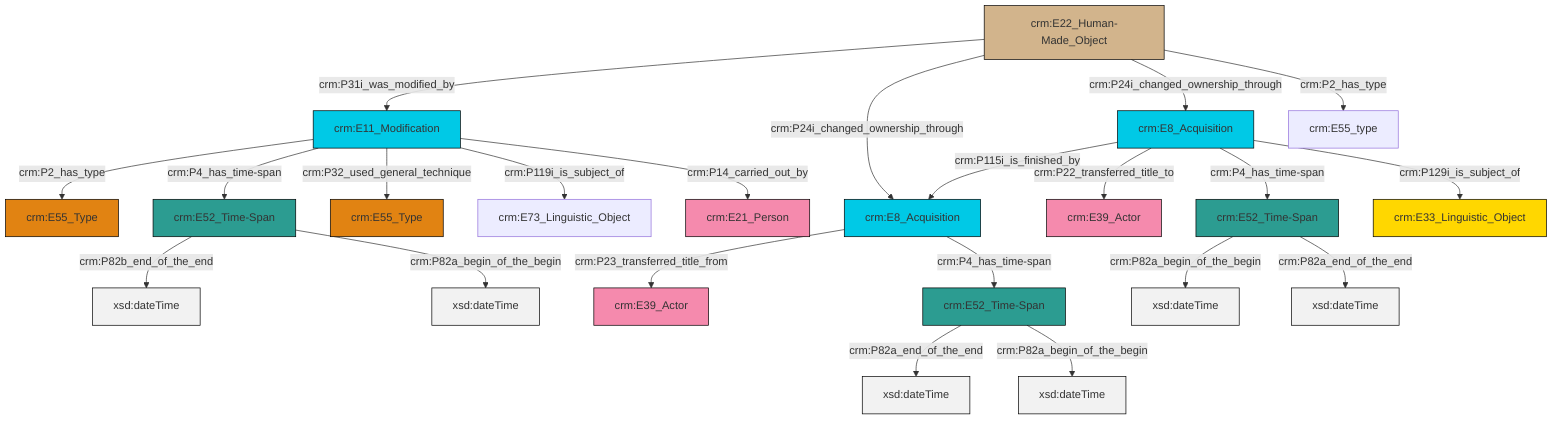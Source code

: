 graph TD
classDef Literal fill:#f2f2f2,stroke:#000000;
classDef CRM_Entity fill:#FFFFFF,stroke:#000000;
classDef Temporal_Entity fill:#00C9E6, stroke:#000000;
classDef Type fill:#E18312, stroke:#000000;
classDef Time-Span fill:#2C9C91, stroke:#000000;
classDef Appellation fill:#FFEB7F, stroke:#000000;
classDef Place fill:#008836, stroke:#000000;
classDef Persistent_Item fill:#B266B2, stroke:#000000;
classDef Conceptual_Object fill:#FFD700, stroke:#000000;
classDef Physical_Thing fill:#D2B48C, stroke:#000000;
classDef Actor fill:#f58aad, stroke:#000000;
classDef PC_Classes fill:#4ce600, stroke:#000000;
classDef Multi fill:#cccccc,stroke:#000000;

0["crm:E52_Time-Span"]:::Time-Span -->|crm:P82b_end_of_the_end| 1[xsd:dateTime]:::Literal
2["crm:E11_Modification"]:::Temporal_Entity -->|crm:P2_has_type| 3["crm:E55_Type"]:::Type
2["crm:E11_Modification"]:::Temporal_Entity -->|crm:P4_has_time-span| 0["crm:E52_Time-Span"]:::Time-Span
8["crm:E8_Acquisition"]:::Temporal_Entity -->|crm:P115i_is_finished_by| 4["crm:E8_Acquisition"]:::Temporal_Entity
6["crm:E22_Human-Made_Object"]:::Physical_Thing -->|crm:P31i_was_modified_by| 2["crm:E11_Modification"]:::Temporal_Entity
6["crm:E22_Human-Made_Object"]:::Physical_Thing -->|crm:P24i_changed_ownership_through| 4["crm:E8_Acquisition"]:::Temporal_Entity
0["crm:E52_Time-Span"]:::Time-Span -->|crm:P82a_begin_of_the_begin| 11[xsd:dateTime]:::Literal
8["crm:E8_Acquisition"]:::Temporal_Entity -->|crm:P22_transferred_title_to| 13["crm:E39_Actor"]:::Actor
4["crm:E8_Acquisition"]:::Temporal_Entity -->|crm:P23_transferred_title_from| 14["crm:E39_Actor"]:::Actor
6["crm:E22_Human-Made_Object"]:::Physical_Thing -->|crm:P24i_changed_ownership_through| 8["crm:E8_Acquisition"]:::Temporal_Entity
18["crm:E52_Time-Span"]:::Time-Span -->|crm:P82a_begin_of_the_begin| 20[xsd:dateTime]:::Literal
18["crm:E52_Time-Span"]:::Time-Span -->|crm:P82a_end_of_the_end| 21[xsd:dateTime]:::Literal
8["crm:E8_Acquisition"]:::Temporal_Entity -->|crm:P4_has_time-span| 18["crm:E52_Time-Span"]:::Time-Span
6["crm:E22_Human-Made_Object"]:::Physical_Thing -->|crm:P2_has_type| 29["crm:E55_type"]:::Default
2["crm:E11_Modification"]:::Temporal_Entity -->|crm:P32_used_general_technique| 15["crm:E55_Type"]:::Type
24["crm:E52_Time-Span"]:::Time-Span -->|crm:P82a_end_of_the_end| 31[xsd:dateTime]:::Literal
2["crm:E11_Modification"]:::Temporal_Entity -->|crm:P119i_is_subject_of| 22["crm:E73_Linguistic_Object"]:::Default
2["crm:E11_Modification"]:::Temporal_Entity -->|crm:P14_carried_out_by| 9["crm:E21_Person"]:::Actor
4["crm:E8_Acquisition"]:::Temporal_Entity -->|crm:P4_has_time-span| 24["crm:E52_Time-Span"]:::Time-Span
24["crm:E52_Time-Span"]:::Time-Span -->|crm:P82a_begin_of_the_begin| 32[xsd:dateTime]:::Literal
8["crm:E8_Acquisition"]:::Temporal_Entity -->|crm:P129i_is_subject_of| 33["crm:E33_Linguistic_Object"]:::Conceptual_Object